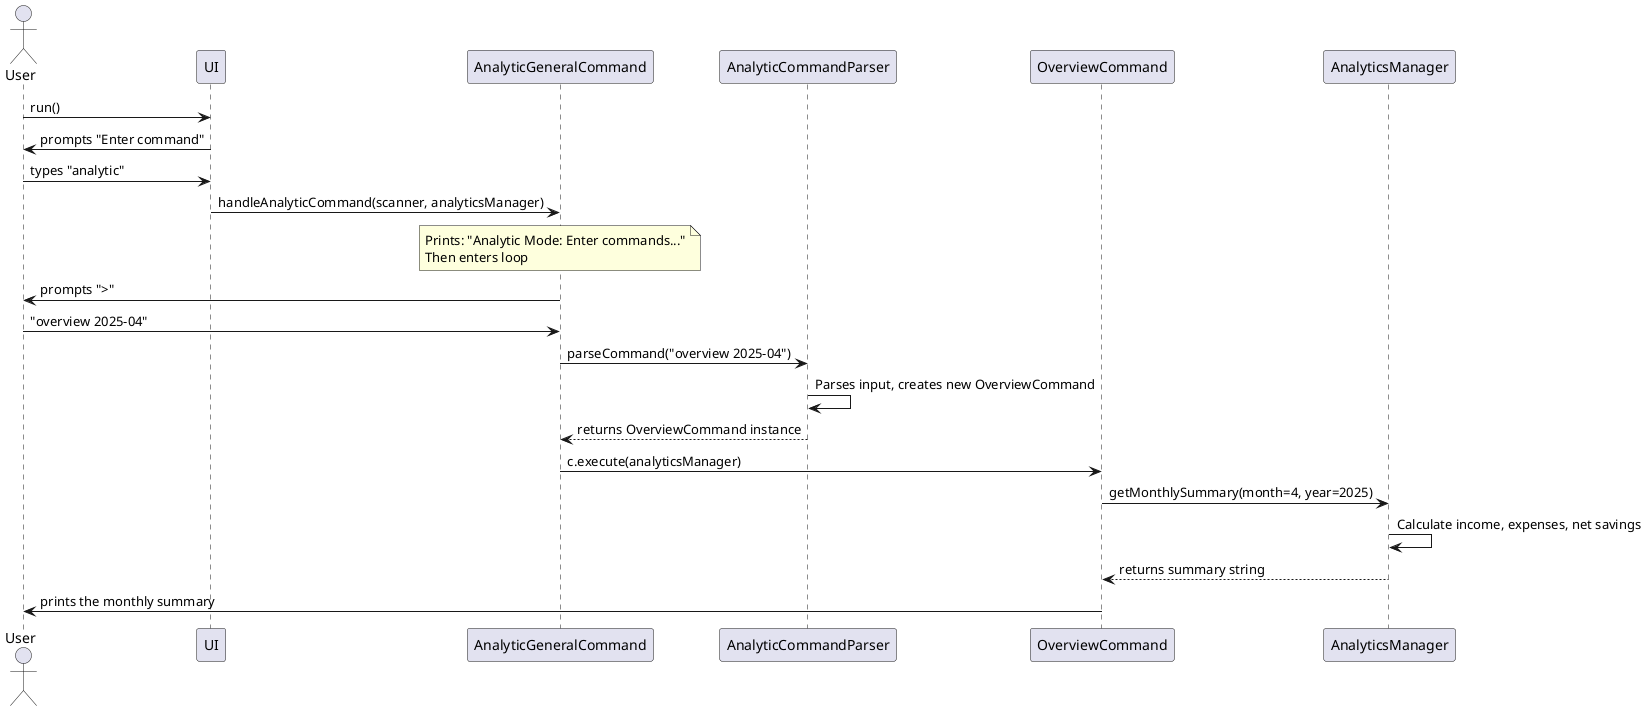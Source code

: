@startuml
actor User
participant UI
participant "AnalyticGeneralCommand" as AGC
participant "AnalyticCommandParser" as ACP
participant "OverviewCommand" as OC
participant "AnalyticsManager" as AM

User -> UI: run()
UI -> User: prompts "Enter command"
User -> UI: types "analytic"
UI -> AGC: handleAnalyticCommand(scanner, analyticsManager)

note over AGC
  Prints: "Analytic Mode: Enter commands..."
  Then enters loop
end note

AGC -> User: prompts ">"
User -> AGC: "overview 2025-04"

AGC -> ACP: parseCommand("overview 2025-04")
ACP -> ACP: Parses input, creates new OverviewCommand
ACP --> AGC: returns OverviewCommand instance

AGC -> OC: c.execute(analyticsManager)

OC -> AM: getMonthlySummary(month=4, year=2025)
AM -> AM: Calculate income, expenses, net savings
AM --> OC: returns summary string

OC -> User: prints the monthly summary

@enduml
